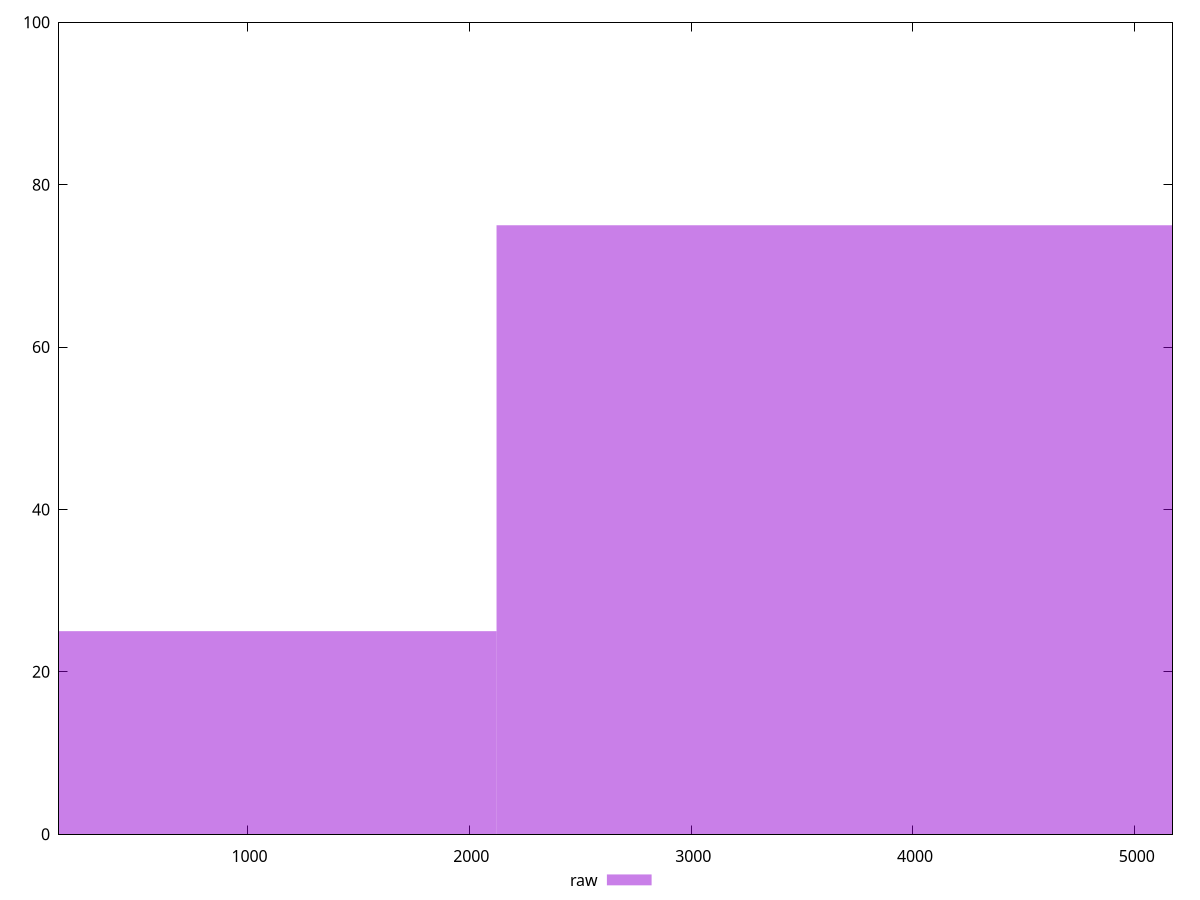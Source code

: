 reset

$raw <<EOF
4245.077581389699 75
0 25
EOF

set key outside below
set boxwidth 4245.077581389699
set xrange [150:5170]
set yrange [0:100]
set trange [0:100]
set style fill transparent solid 0.5 noborder
set terminal svg size 640, 490 enhanced background rgb 'white'
set output "reports/report_00027_2021-02-24T12-40-31.850Z/uses-text-compression/samples/agenda/raw/histogram.svg"

plot $raw title "raw" with boxes

reset
